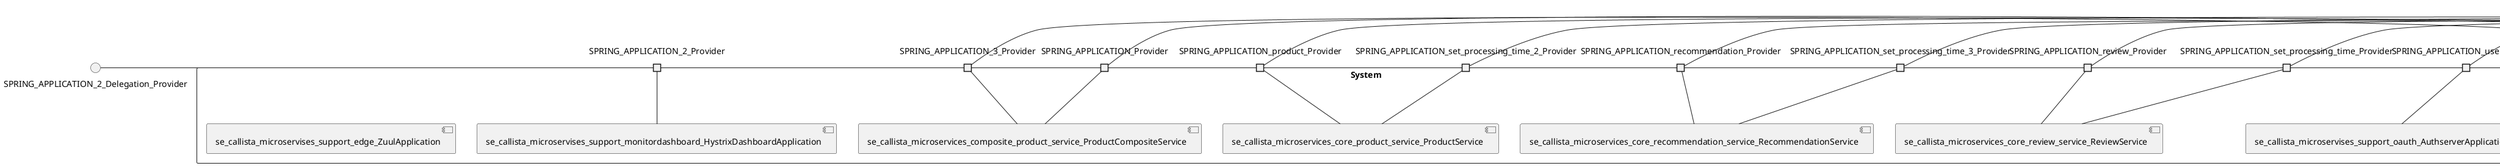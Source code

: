 @startuml
skinparam fixCircleLabelOverlapping true
skinparam componentStyle uml2
() SPRING_APPLICATION_2_Delegation_Provider
() SPRING_APPLICATION_3_Delegation_Provider
() SPRING_APPLICATION_Delegation_Provider
() SPRING_APPLICATION_product_Delegation_Provider
() SPRING_APPLICATION_recommendation_Delegation_Provider
() SPRING_APPLICATION_review_Delegation_Provider
() SPRING_APPLICATION_set_processing_time_2_Delegation_Provider
() SPRING_APPLICATION_set_processing_time_3_Delegation_Provider
() SPRING_APPLICATION_set_processing_time_Delegation_Provider
() SPRING_APPLICATION_user_Delegation_Provider
rectangle System {
[se_callista_microservices_composite_product_service_ProductCompositeService] [[callistaenterprise-blog-microservices.repository#_UKi6HnhLEe-xyoZuaXv7tg]]
[se_callista_microservices_core_product_service_ProductService] [[callistaenterprise-blog-microservices.repository#_UKi6HnhLEe-xyoZuaXv7tg]]
[se_callista_microservices_core_recommendation_service_RecommendationService] [[callistaenterprise-blog-microservices.repository#_UKi6HnhLEe-xyoZuaXv7tg]]
[se_callista_microservices_core_review_service_ReviewService] [[callistaenterprise-blog-microservices.repository#_UKi6HnhLEe-xyoZuaXv7tg]]
[se_callista_microservises_support_edge_ZuulApplication] [[callistaenterprise-blog-microservices.repository#_UKi6HnhLEe-xyoZuaXv7tg]]
[se_callista_microservises_support_monitordashboard_HystrixDashboardApplication] [[callistaenterprise-blog-microservices.repository#_UKi6HnhLEe-xyoZuaXv7tg]]
[se_callista_microservises_support_oauth_AuthserverApplication] [[callistaenterprise-blog-microservices.repository#_UKi6HnhLEe-xyoZuaXv7tg]]
port SPRING_APPLICATION_2_Provider
SPRING_APPLICATION_2_Delegation_Provider - SPRING_APPLICATION_2_Provider
SPRING_APPLICATION_2_Provider - [se_callista_microservises_support_monitordashboard_HystrixDashboardApplication]
port SPRING_APPLICATION_3_Provider
SPRING_APPLICATION_3_Delegation_Provider - SPRING_APPLICATION_3_Provider
SPRING_APPLICATION_3_Provider - [se_callista_microservices_composite_product_service_ProductCompositeService]
port SPRING_APPLICATION_Provider
SPRING_APPLICATION_Delegation_Provider - SPRING_APPLICATION_Provider
SPRING_APPLICATION_Provider - [se_callista_microservices_composite_product_service_ProductCompositeService]
port SPRING_APPLICATION_product_Provider
SPRING_APPLICATION_product_Delegation_Provider - SPRING_APPLICATION_product_Provider
SPRING_APPLICATION_product_Provider - [se_callista_microservices_core_product_service_ProductService]
port SPRING_APPLICATION_recommendation_Provider
SPRING_APPLICATION_recommendation_Delegation_Provider - SPRING_APPLICATION_recommendation_Provider
SPRING_APPLICATION_recommendation_Provider - [se_callista_microservices_core_recommendation_service_RecommendationService]
port SPRING_APPLICATION_review_Provider
SPRING_APPLICATION_review_Delegation_Provider - SPRING_APPLICATION_review_Provider
SPRING_APPLICATION_review_Provider - [se_callista_microservices_core_review_service_ReviewService]
port SPRING_APPLICATION_set_processing_time_2_Provider
SPRING_APPLICATION_set_processing_time_2_Delegation_Provider - SPRING_APPLICATION_set_processing_time_2_Provider
SPRING_APPLICATION_set_processing_time_2_Provider - [se_callista_microservices_core_product_service_ProductService]
port SPRING_APPLICATION_set_processing_time_3_Provider
SPRING_APPLICATION_set_processing_time_3_Delegation_Provider - SPRING_APPLICATION_set_processing_time_3_Provider
SPRING_APPLICATION_set_processing_time_3_Provider - [se_callista_microservices_core_recommendation_service_RecommendationService]
port SPRING_APPLICATION_set_processing_time_Provider
SPRING_APPLICATION_set_processing_time_Delegation_Provider - SPRING_APPLICATION_set_processing_time_Provider
SPRING_APPLICATION_set_processing_time_Provider - [se_callista_microservices_core_review_service_ReviewService]
port SPRING_APPLICATION_user_Provider
SPRING_APPLICATION_user_Delegation_Provider - SPRING_APPLICATION_user_Provider
SPRING_APPLICATION_user_Provider - [se_callista_microservises_support_oauth_AuthserverApplication]
}

@enduml
